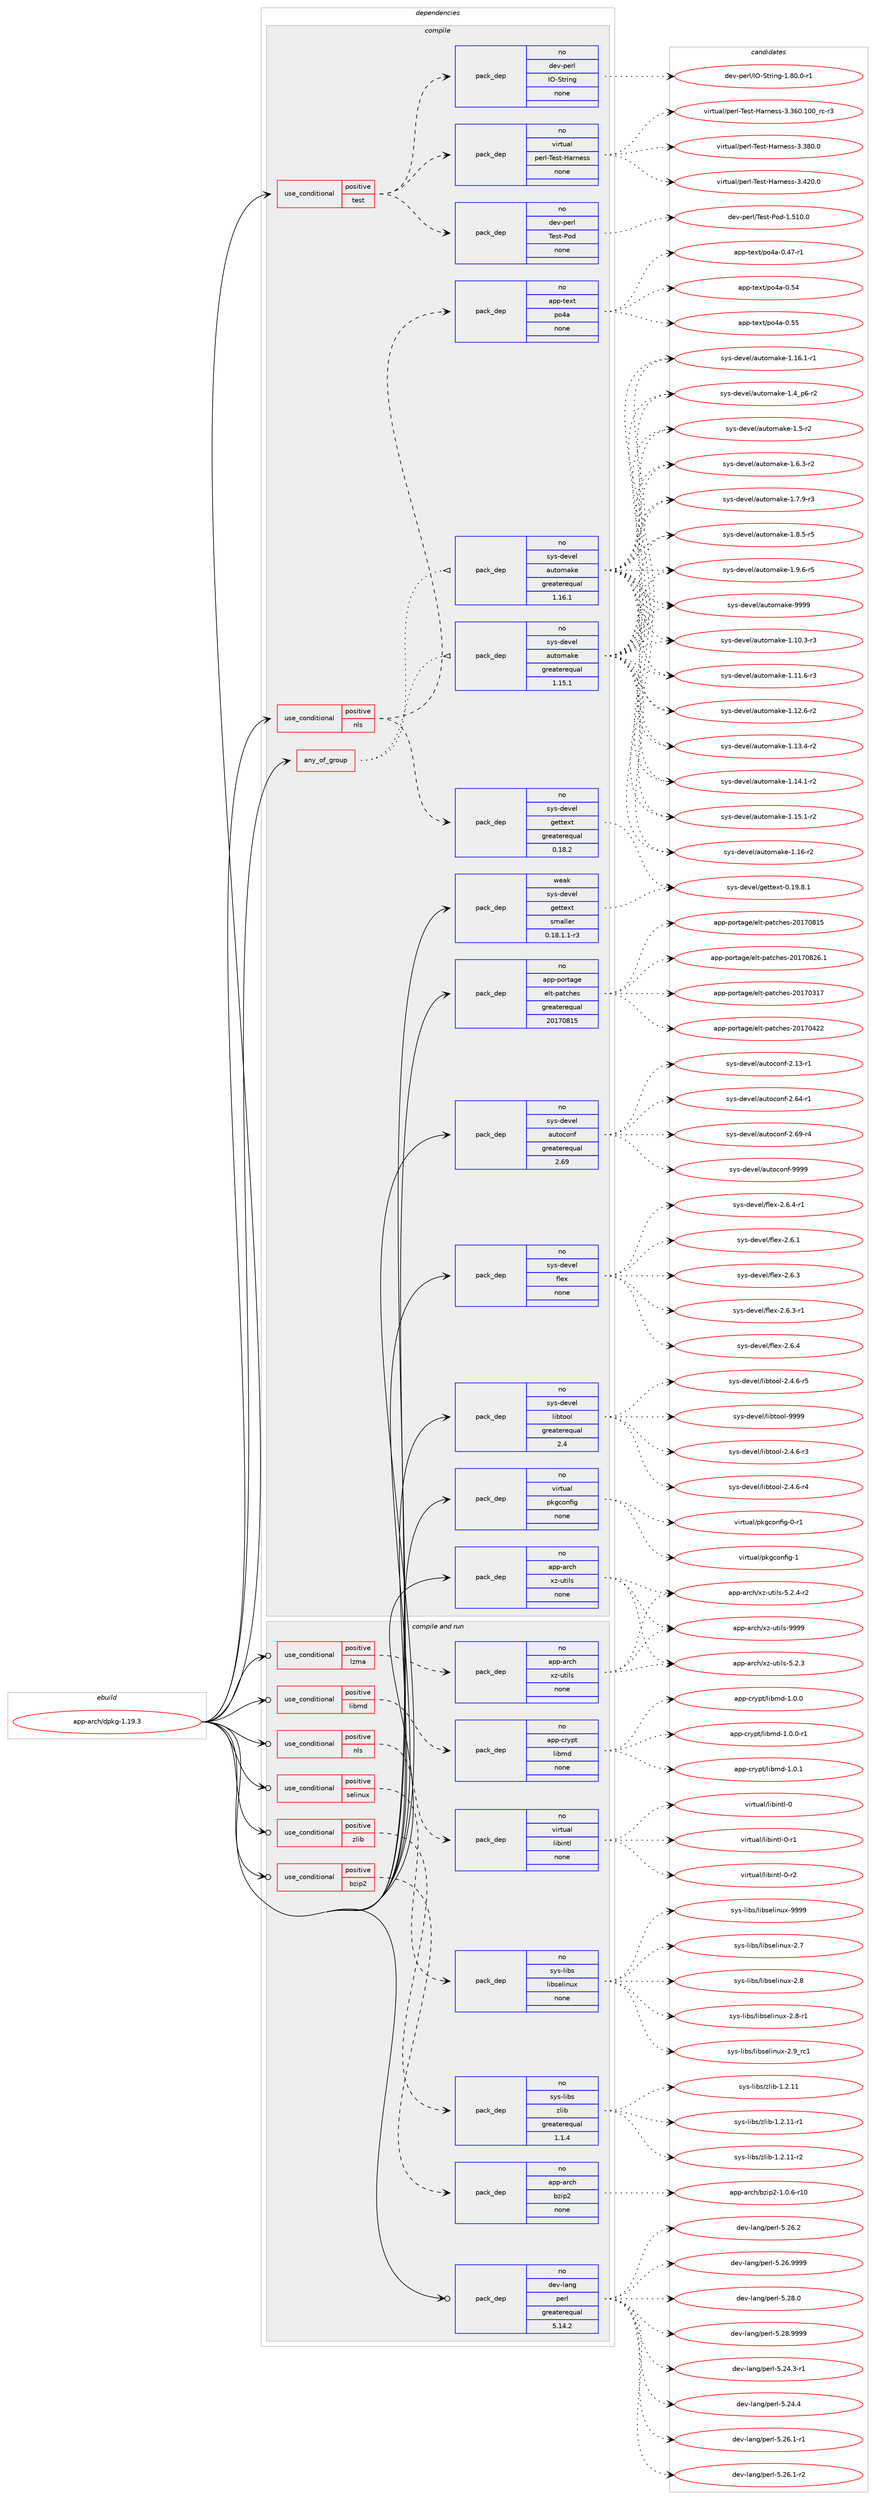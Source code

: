 digraph prolog {

# *************
# Graph options
# *************

newrank=true;
concentrate=true;
compound=true;
graph [rankdir=LR,fontname=Helvetica,fontsize=10,ranksep=1.5];#, ranksep=2.5, nodesep=0.2];
edge  [arrowhead=vee];
node  [fontname=Helvetica,fontsize=10];

# **********
# The ebuild
# **********

subgraph cluster_leftcol {
color=gray;
rank=same;
label=<<i>ebuild</i>>;
id [label="app-arch/dpkg-1.19.3", color=red, width=4, href="../app-arch/dpkg-1.19.3.svg"];
}

# ****************
# The dependencies
# ****************

subgraph cluster_midcol {
color=gray;
label=<<i>dependencies</i>>;
subgraph cluster_compile {
fillcolor="#eeeeee";
style=filled;
label=<<i>compile</i>>;
subgraph any19199 {
dependency1270993 [label=<<TABLE BORDER="0" CELLBORDER="1" CELLSPACING="0" CELLPADDING="4"><TR><TD CELLPADDING="10">any_of_group</TD></TR></TABLE>>, shape=none, color=red];subgraph pack904800 {
dependency1270994 [label=<<TABLE BORDER="0" CELLBORDER="1" CELLSPACING="0" CELLPADDING="4" WIDTH="220"><TR><TD ROWSPAN="6" CELLPADDING="30">pack_dep</TD></TR><TR><TD WIDTH="110">no</TD></TR><TR><TD>sys-devel</TD></TR><TR><TD>automake</TD></TR><TR><TD>greaterequal</TD></TR><TR><TD>1.16.1</TD></TR></TABLE>>, shape=none, color=blue];
}
dependency1270993:e -> dependency1270994:w [weight=20,style="dotted",arrowhead="oinv"];
subgraph pack904801 {
dependency1270995 [label=<<TABLE BORDER="0" CELLBORDER="1" CELLSPACING="0" CELLPADDING="4" WIDTH="220"><TR><TD ROWSPAN="6" CELLPADDING="30">pack_dep</TD></TR><TR><TD WIDTH="110">no</TD></TR><TR><TD>sys-devel</TD></TR><TR><TD>automake</TD></TR><TR><TD>greaterequal</TD></TR><TR><TD>1.15.1</TD></TR></TABLE>>, shape=none, color=blue];
}
dependency1270993:e -> dependency1270995:w [weight=20,style="dotted",arrowhead="oinv"];
}
id:e -> dependency1270993:w [weight=20,style="solid",arrowhead="vee"];
subgraph cond346473 {
dependency1270996 [label=<<TABLE BORDER="0" CELLBORDER="1" CELLSPACING="0" CELLPADDING="4"><TR><TD ROWSPAN="3" CELLPADDING="10">use_conditional</TD></TR><TR><TD>positive</TD></TR><TR><TD>nls</TD></TR></TABLE>>, shape=none, color=red];
subgraph pack904802 {
dependency1270997 [label=<<TABLE BORDER="0" CELLBORDER="1" CELLSPACING="0" CELLPADDING="4" WIDTH="220"><TR><TD ROWSPAN="6" CELLPADDING="30">pack_dep</TD></TR><TR><TD WIDTH="110">no</TD></TR><TR><TD>app-text</TD></TR><TR><TD>po4a</TD></TR><TR><TD>none</TD></TR><TR><TD></TD></TR></TABLE>>, shape=none, color=blue];
}
dependency1270996:e -> dependency1270997:w [weight=20,style="dashed",arrowhead="vee"];
subgraph pack904803 {
dependency1270998 [label=<<TABLE BORDER="0" CELLBORDER="1" CELLSPACING="0" CELLPADDING="4" WIDTH="220"><TR><TD ROWSPAN="6" CELLPADDING="30">pack_dep</TD></TR><TR><TD WIDTH="110">no</TD></TR><TR><TD>sys-devel</TD></TR><TR><TD>gettext</TD></TR><TR><TD>greaterequal</TD></TR><TR><TD>0.18.2</TD></TR></TABLE>>, shape=none, color=blue];
}
dependency1270996:e -> dependency1270998:w [weight=20,style="dashed",arrowhead="vee"];
}
id:e -> dependency1270996:w [weight=20,style="solid",arrowhead="vee"];
subgraph cond346474 {
dependency1270999 [label=<<TABLE BORDER="0" CELLBORDER="1" CELLSPACING="0" CELLPADDING="4"><TR><TD ROWSPAN="3" CELLPADDING="10">use_conditional</TD></TR><TR><TD>positive</TD></TR><TR><TD>test</TD></TR></TABLE>>, shape=none, color=red];
subgraph pack904804 {
dependency1271000 [label=<<TABLE BORDER="0" CELLBORDER="1" CELLSPACING="0" CELLPADDING="4" WIDTH="220"><TR><TD ROWSPAN="6" CELLPADDING="30">pack_dep</TD></TR><TR><TD WIDTH="110">no</TD></TR><TR><TD>dev-perl</TD></TR><TR><TD>IO-String</TD></TR><TR><TD>none</TD></TR><TR><TD></TD></TR></TABLE>>, shape=none, color=blue];
}
dependency1270999:e -> dependency1271000:w [weight=20,style="dashed",arrowhead="vee"];
subgraph pack904805 {
dependency1271001 [label=<<TABLE BORDER="0" CELLBORDER="1" CELLSPACING="0" CELLPADDING="4" WIDTH="220"><TR><TD ROWSPAN="6" CELLPADDING="30">pack_dep</TD></TR><TR><TD WIDTH="110">no</TD></TR><TR><TD>dev-perl</TD></TR><TR><TD>Test-Pod</TD></TR><TR><TD>none</TD></TR><TR><TD></TD></TR></TABLE>>, shape=none, color=blue];
}
dependency1270999:e -> dependency1271001:w [weight=20,style="dashed",arrowhead="vee"];
subgraph pack904806 {
dependency1271002 [label=<<TABLE BORDER="0" CELLBORDER="1" CELLSPACING="0" CELLPADDING="4" WIDTH="220"><TR><TD ROWSPAN="6" CELLPADDING="30">pack_dep</TD></TR><TR><TD WIDTH="110">no</TD></TR><TR><TD>virtual</TD></TR><TR><TD>perl-Test-Harness</TD></TR><TR><TD>none</TD></TR><TR><TD></TD></TR></TABLE>>, shape=none, color=blue];
}
dependency1270999:e -> dependency1271002:w [weight=20,style="dashed",arrowhead="vee"];
}
id:e -> dependency1270999:w [weight=20,style="solid",arrowhead="vee"];
subgraph pack904807 {
dependency1271003 [label=<<TABLE BORDER="0" CELLBORDER="1" CELLSPACING="0" CELLPADDING="4" WIDTH="220"><TR><TD ROWSPAN="6" CELLPADDING="30">pack_dep</TD></TR><TR><TD WIDTH="110">no</TD></TR><TR><TD>app-arch</TD></TR><TR><TD>xz-utils</TD></TR><TR><TD>none</TD></TR><TR><TD></TD></TR></TABLE>>, shape=none, color=blue];
}
id:e -> dependency1271003:w [weight=20,style="solid",arrowhead="vee"];
subgraph pack904808 {
dependency1271004 [label=<<TABLE BORDER="0" CELLBORDER="1" CELLSPACING="0" CELLPADDING="4" WIDTH="220"><TR><TD ROWSPAN="6" CELLPADDING="30">pack_dep</TD></TR><TR><TD WIDTH="110">no</TD></TR><TR><TD>app-portage</TD></TR><TR><TD>elt-patches</TD></TR><TR><TD>greaterequal</TD></TR><TR><TD>20170815</TD></TR></TABLE>>, shape=none, color=blue];
}
id:e -> dependency1271004:w [weight=20,style="solid",arrowhead="vee"];
subgraph pack904809 {
dependency1271005 [label=<<TABLE BORDER="0" CELLBORDER="1" CELLSPACING="0" CELLPADDING="4" WIDTH="220"><TR><TD ROWSPAN="6" CELLPADDING="30">pack_dep</TD></TR><TR><TD WIDTH="110">no</TD></TR><TR><TD>sys-devel</TD></TR><TR><TD>autoconf</TD></TR><TR><TD>greaterequal</TD></TR><TR><TD>2.69</TD></TR></TABLE>>, shape=none, color=blue];
}
id:e -> dependency1271005:w [weight=20,style="solid",arrowhead="vee"];
subgraph pack904810 {
dependency1271006 [label=<<TABLE BORDER="0" CELLBORDER="1" CELLSPACING="0" CELLPADDING="4" WIDTH="220"><TR><TD ROWSPAN="6" CELLPADDING="30">pack_dep</TD></TR><TR><TD WIDTH="110">no</TD></TR><TR><TD>sys-devel</TD></TR><TR><TD>flex</TD></TR><TR><TD>none</TD></TR><TR><TD></TD></TR></TABLE>>, shape=none, color=blue];
}
id:e -> dependency1271006:w [weight=20,style="solid",arrowhead="vee"];
subgraph pack904811 {
dependency1271007 [label=<<TABLE BORDER="0" CELLBORDER="1" CELLSPACING="0" CELLPADDING="4" WIDTH="220"><TR><TD ROWSPAN="6" CELLPADDING="30">pack_dep</TD></TR><TR><TD WIDTH="110">no</TD></TR><TR><TD>sys-devel</TD></TR><TR><TD>libtool</TD></TR><TR><TD>greaterequal</TD></TR><TR><TD>2.4</TD></TR></TABLE>>, shape=none, color=blue];
}
id:e -> dependency1271007:w [weight=20,style="solid",arrowhead="vee"];
subgraph pack904812 {
dependency1271008 [label=<<TABLE BORDER="0" CELLBORDER="1" CELLSPACING="0" CELLPADDING="4" WIDTH="220"><TR><TD ROWSPAN="6" CELLPADDING="30">pack_dep</TD></TR><TR><TD WIDTH="110">no</TD></TR><TR><TD>virtual</TD></TR><TR><TD>pkgconfig</TD></TR><TR><TD>none</TD></TR><TR><TD></TD></TR></TABLE>>, shape=none, color=blue];
}
id:e -> dependency1271008:w [weight=20,style="solid",arrowhead="vee"];
subgraph pack904813 {
dependency1271009 [label=<<TABLE BORDER="0" CELLBORDER="1" CELLSPACING="0" CELLPADDING="4" WIDTH="220"><TR><TD ROWSPAN="6" CELLPADDING="30">pack_dep</TD></TR><TR><TD WIDTH="110">weak</TD></TR><TR><TD>sys-devel</TD></TR><TR><TD>gettext</TD></TR><TR><TD>smaller</TD></TR><TR><TD>0.18.1.1-r3</TD></TR></TABLE>>, shape=none, color=blue];
}
id:e -> dependency1271009:w [weight=20,style="solid",arrowhead="vee"];
}
subgraph cluster_compileandrun {
fillcolor="#eeeeee";
style=filled;
label=<<i>compile and run</i>>;
subgraph cond346475 {
dependency1271010 [label=<<TABLE BORDER="0" CELLBORDER="1" CELLSPACING="0" CELLPADDING="4"><TR><TD ROWSPAN="3" CELLPADDING="10">use_conditional</TD></TR><TR><TD>positive</TD></TR><TR><TD>bzip2</TD></TR></TABLE>>, shape=none, color=red];
subgraph pack904814 {
dependency1271011 [label=<<TABLE BORDER="0" CELLBORDER="1" CELLSPACING="0" CELLPADDING="4" WIDTH="220"><TR><TD ROWSPAN="6" CELLPADDING="30">pack_dep</TD></TR><TR><TD WIDTH="110">no</TD></TR><TR><TD>app-arch</TD></TR><TR><TD>bzip2</TD></TR><TR><TD>none</TD></TR><TR><TD></TD></TR></TABLE>>, shape=none, color=blue];
}
dependency1271010:e -> dependency1271011:w [weight=20,style="dashed",arrowhead="vee"];
}
id:e -> dependency1271010:w [weight=20,style="solid",arrowhead="odotvee"];
subgraph cond346476 {
dependency1271012 [label=<<TABLE BORDER="0" CELLBORDER="1" CELLSPACING="0" CELLPADDING="4"><TR><TD ROWSPAN="3" CELLPADDING="10">use_conditional</TD></TR><TR><TD>positive</TD></TR><TR><TD>libmd</TD></TR></TABLE>>, shape=none, color=red];
subgraph pack904815 {
dependency1271013 [label=<<TABLE BORDER="0" CELLBORDER="1" CELLSPACING="0" CELLPADDING="4" WIDTH="220"><TR><TD ROWSPAN="6" CELLPADDING="30">pack_dep</TD></TR><TR><TD WIDTH="110">no</TD></TR><TR><TD>app-crypt</TD></TR><TR><TD>libmd</TD></TR><TR><TD>none</TD></TR><TR><TD></TD></TR></TABLE>>, shape=none, color=blue];
}
dependency1271012:e -> dependency1271013:w [weight=20,style="dashed",arrowhead="vee"];
}
id:e -> dependency1271012:w [weight=20,style="solid",arrowhead="odotvee"];
subgraph cond346477 {
dependency1271014 [label=<<TABLE BORDER="0" CELLBORDER="1" CELLSPACING="0" CELLPADDING="4"><TR><TD ROWSPAN="3" CELLPADDING="10">use_conditional</TD></TR><TR><TD>positive</TD></TR><TR><TD>lzma</TD></TR></TABLE>>, shape=none, color=red];
subgraph pack904816 {
dependency1271015 [label=<<TABLE BORDER="0" CELLBORDER="1" CELLSPACING="0" CELLPADDING="4" WIDTH="220"><TR><TD ROWSPAN="6" CELLPADDING="30">pack_dep</TD></TR><TR><TD WIDTH="110">no</TD></TR><TR><TD>app-arch</TD></TR><TR><TD>xz-utils</TD></TR><TR><TD>none</TD></TR><TR><TD></TD></TR></TABLE>>, shape=none, color=blue];
}
dependency1271014:e -> dependency1271015:w [weight=20,style="dashed",arrowhead="vee"];
}
id:e -> dependency1271014:w [weight=20,style="solid",arrowhead="odotvee"];
subgraph cond346478 {
dependency1271016 [label=<<TABLE BORDER="0" CELLBORDER="1" CELLSPACING="0" CELLPADDING="4"><TR><TD ROWSPAN="3" CELLPADDING="10">use_conditional</TD></TR><TR><TD>positive</TD></TR><TR><TD>nls</TD></TR></TABLE>>, shape=none, color=red];
subgraph pack904817 {
dependency1271017 [label=<<TABLE BORDER="0" CELLBORDER="1" CELLSPACING="0" CELLPADDING="4" WIDTH="220"><TR><TD ROWSPAN="6" CELLPADDING="30">pack_dep</TD></TR><TR><TD WIDTH="110">no</TD></TR><TR><TD>virtual</TD></TR><TR><TD>libintl</TD></TR><TR><TD>none</TD></TR><TR><TD></TD></TR></TABLE>>, shape=none, color=blue];
}
dependency1271016:e -> dependency1271017:w [weight=20,style="dashed",arrowhead="vee"];
}
id:e -> dependency1271016:w [weight=20,style="solid",arrowhead="odotvee"];
subgraph cond346479 {
dependency1271018 [label=<<TABLE BORDER="0" CELLBORDER="1" CELLSPACING="0" CELLPADDING="4"><TR><TD ROWSPAN="3" CELLPADDING="10">use_conditional</TD></TR><TR><TD>positive</TD></TR><TR><TD>selinux</TD></TR></TABLE>>, shape=none, color=red];
subgraph pack904818 {
dependency1271019 [label=<<TABLE BORDER="0" CELLBORDER="1" CELLSPACING="0" CELLPADDING="4" WIDTH="220"><TR><TD ROWSPAN="6" CELLPADDING="30">pack_dep</TD></TR><TR><TD WIDTH="110">no</TD></TR><TR><TD>sys-libs</TD></TR><TR><TD>libselinux</TD></TR><TR><TD>none</TD></TR><TR><TD></TD></TR></TABLE>>, shape=none, color=blue];
}
dependency1271018:e -> dependency1271019:w [weight=20,style="dashed",arrowhead="vee"];
}
id:e -> dependency1271018:w [weight=20,style="solid",arrowhead="odotvee"];
subgraph cond346480 {
dependency1271020 [label=<<TABLE BORDER="0" CELLBORDER="1" CELLSPACING="0" CELLPADDING="4"><TR><TD ROWSPAN="3" CELLPADDING="10">use_conditional</TD></TR><TR><TD>positive</TD></TR><TR><TD>zlib</TD></TR></TABLE>>, shape=none, color=red];
subgraph pack904819 {
dependency1271021 [label=<<TABLE BORDER="0" CELLBORDER="1" CELLSPACING="0" CELLPADDING="4" WIDTH="220"><TR><TD ROWSPAN="6" CELLPADDING="30">pack_dep</TD></TR><TR><TD WIDTH="110">no</TD></TR><TR><TD>sys-libs</TD></TR><TR><TD>zlib</TD></TR><TR><TD>greaterequal</TD></TR><TR><TD>1.1.4</TD></TR></TABLE>>, shape=none, color=blue];
}
dependency1271020:e -> dependency1271021:w [weight=20,style="dashed",arrowhead="vee"];
}
id:e -> dependency1271020:w [weight=20,style="solid",arrowhead="odotvee"];
subgraph pack904820 {
dependency1271022 [label=<<TABLE BORDER="0" CELLBORDER="1" CELLSPACING="0" CELLPADDING="4" WIDTH="220"><TR><TD ROWSPAN="6" CELLPADDING="30">pack_dep</TD></TR><TR><TD WIDTH="110">no</TD></TR><TR><TD>dev-lang</TD></TR><TR><TD>perl</TD></TR><TR><TD>greaterequal</TD></TR><TR><TD>5.14.2</TD></TR></TABLE>>, shape=none, color=blue];
}
id:e -> dependency1271022:w [weight=20,style="solid",arrowhead="odotvee"];
}
subgraph cluster_run {
fillcolor="#eeeeee";
style=filled;
label=<<i>run</i>>;
}
}

# **************
# The candidates
# **************

subgraph cluster_choices {
rank=same;
color=gray;
label=<<i>candidates</i>>;

subgraph choice904800 {
color=black;
nodesep=1;
choice11512111545100101118101108479711711611110997107101454946494846514511451 [label="sys-devel/automake-1.10.3-r3", color=red, width=4,href="../sys-devel/automake-1.10.3-r3.svg"];
choice11512111545100101118101108479711711611110997107101454946494946544511451 [label="sys-devel/automake-1.11.6-r3", color=red, width=4,href="../sys-devel/automake-1.11.6-r3.svg"];
choice11512111545100101118101108479711711611110997107101454946495046544511450 [label="sys-devel/automake-1.12.6-r2", color=red, width=4,href="../sys-devel/automake-1.12.6-r2.svg"];
choice11512111545100101118101108479711711611110997107101454946495146524511450 [label="sys-devel/automake-1.13.4-r2", color=red, width=4,href="../sys-devel/automake-1.13.4-r2.svg"];
choice11512111545100101118101108479711711611110997107101454946495246494511450 [label="sys-devel/automake-1.14.1-r2", color=red, width=4,href="../sys-devel/automake-1.14.1-r2.svg"];
choice11512111545100101118101108479711711611110997107101454946495346494511450 [label="sys-devel/automake-1.15.1-r2", color=red, width=4,href="../sys-devel/automake-1.15.1-r2.svg"];
choice1151211154510010111810110847971171161111099710710145494649544511450 [label="sys-devel/automake-1.16-r2", color=red, width=4,href="../sys-devel/automake-1.16-r2.svg"];
choice11512111545100101118101108479711711611110997107101454946495446494511449 [label="sys-devel/automake-1.16.1-r1", color=red, width=4,href="../sys-devel/automake-1.16.1-r1.svg"];
choice115121115451001011181011084797117116111109971071014549465295112544511450 [label="sys-devel/automake-1.4_p6-r2", color=red, width=4,href="../sys-devel/automake-1.4_p6-r2.svg"];
choice11512111545100101118101108479711711611110997107101454946534511450 [label="sys-devel/automake-1.5-r2", color=red, width=4,href="../sys-devel/automake-1.5-r2.svg"];
choice115121115451001011181011084797117116111109971071014549465446514511450 [label="sys-devel/automake-1.6.3-r2", color=red, width=4,href="../sys-devel/automake-1.6.3-r2.svg"];
choice115121115451001011181011084797117116111109971071014549465546574511451 [label="sys-devel/automake-1.7.9-r3", color=red, width=4,href="../sys-devel/automake-1.7.9-r3.svg"];
choice115121115451001011181011084797117116111109971071014549465646534511453 [label="sys-devel/automake-1.8.5-r5", color=red, width=4,href="../sys-devel/automake-1.8.5-r5.svg"];
choice115121115451001011181011084797117116111109971071014549465746544511453 [label="sys-devel/automake-1.9.6-r5", color=red, width=4,href="../sys-devel/automake-1.9.6-r5.svg"];
choice115121115451001011181011084797117116111109971071014557575757 [label="sys-devel/automake-9999", color=red, width=4,href="../sys-devel/automake-9999.svg"];
dependency1270994:e -> choice11512111545100101118101108479711711611110997107101454946494846514511451:w [style=dotted,weight="100"];
dependency1270994:e -> choice11512111545100101118101108479711711611110997107101454946494946544511451:w [style=dotted,weight="100"];
dependency1270994:e -> choice11512111545100101118101108479711711611110997107101454946495046544511450:w [style=dotted,weight="100"];
dependency1270994:e -> choice11512111545100101118101108479711711611110997107101454946495146524511450:w [style=dotted,weight="100"];
dependency1270994:e -> choice11512111545100101118101108479711711611110997107101454946495246494511450:w [style=dotted,weight="100"];
dependency1270994:e -> choice11512111545100101118101108479711711611110997107101454946495346494511450:w [style=dotted,weight="100"];
dependency1270994:e -> choice1151211154510010111810110847971171161111099710710145494649544511450:w [style=dotted,weight="100"];
dependency1270994:e -> choice11512111545100101118101108479711711611110997107101454946495446494511449:w [style=dotted,weight="100"];
dependency1270994:e -> choice115121115451001011181011084797117116111109971071014549465295112544511450:w [style=dotted,weight="100"];
dependency1270994:e -> choice11512111545100101118101108479711711611110997107101454946534511450:w [style=dotted,weight="100"];
dependency1270994:e -> choice115121115451001011181011084797117116111109971071014549465446514511450:w [style=dotted,weight="100"];
dependency1270994:e -> choice115121115451001011181011084797117116111109971071014549465546574511451:w [style=dotted,weight="100"];
dependency1270994:e -> choice115121115451001011181011084797117116111109971071014549465646534511453:w [style=dotted,weight="100"];
dependency1270994:e -> choice115121115451001011181011084797117116111109971071014549465746544511453:w [style=dotted,weight="100"];
dependency1270994:e -> choice115121115451001011181011084797117116111109971071014557575757:w [style=dotted,weight="100"];
}
subgraph choice904801 {
color=black;
nodesep=1;
choice11512111545100101118101108479711711611110997107101454946494846514511451 [label="sys-devel/automake-1.10.3-r3", color=red, width=4,href="../sys-devel/automake-1.10.3-r3.svg"];
choice11512111545100101118101108479711711611110997107101454946494946544511451 [label="sys-devel/automake-1.11.6-r3", color=red, width=4,href="../sys-devel/automake-1.11.6-r3.svg"];
choice11512111545100101118101108479711711611110997107101454946495046544511450 [label="sys-devel/automake-1.12.6-r2", color=red, width=4,href="../sys-devel/automake-1.12.6-r2.svg"];
choice11512111545100101118101108479711711611110997107101454946495146524511450 [label="sys-devel/automake-1.13.4-r2", color=red, width=4,href="../sys-devel/automake-1.13.4-r2.svg"];
choice11512111545100101118101108479711711611110997107101454946495246494511450 [label="sys-devel/automake-1.14.1-r2", color=red, width=4,href="../sys-devel/automake-1.14.1-r2.svg"];
choice11512111545100101118101108479711711611110997107101454946495346494511450 [label="sys-devel/automake-1.15.1-r2", color=red, width=4,href="../sys-devel/automake-1.15.1-r2.svg"];
choice1151211154510010111810110847971171161111099710710145494649544511450 [label="sys-devel/automake-1.16-r2", color=red, width=4,href="../sys-devel/automake-1.16-r2.svg"];
choice11512111545100101118101108479711711611110997107101454946495446494511449 [label="sys-devel/automake-1.16.1-r1", color=red, width=4,href="../sys-devel/automake-1.16.1-r1.svg"];
choice115121115451001011181011084797117116111109971071014549465295112544511450 [label="sys-devel/automake-1.4_p6-r2", color=red, width=4,href="../sys-devel/automake-1.4_p6-r2.svg"];
choice11512111545100101118101108479711711611110997107101454946534511450 [label="sys-devel/automake-1.5-r2", color=red, width=4,href="../sys-devel/automake-1.5-r2.svg"];
choice115121115451001011181011084797117116111109971071014549465446514511450 [label="sys-devel/automake-1.6.3-r2", color=red, width=4,href="../sys-devel/automake-1.6.3-r2.svg"];
choice115121115451001011181011084797117116111109971071014549465546574511451 [label="sys-devel/automake-1.7.9-r3", color=red, width=4,href="../sys-devel/automake-1.7.9-r3.svg"];
choice115121115451001011181011084797117116111109971071014549465646534511453 [label="sys-devel/automake-1.8.5-r5", color=red, width=4,href="../sys-devel/automake-1.8.5-r5.svg"];
choice115121115451001011181011084797117116111109971071014549465746544511453 [label="sys-devel/automake-1.9.6-r5", color=red, width=4,href="../sys-devel/automake-1.9.6-r5.svg"];
choice115121115451001011181011084797117116111109971071014557575757 [label="sys-devel/automake-9999", color=red, width=4,href="../sys-devel/automake-9999.svg"];
dependency1270995:e -> choice11512111545100101118101108479711711611110997107101454946494846514511451:w [style=dotted,weight="100"];
dependency1270995:e -> choice11512111545100101118101108479711711611110997107101454946494946544511451:w [style=dotted,weight="100"];
dependency1270995:e -> choice11512111545100101118101108479711711611110997107101454946495046544511450:w [style=dotted,weight="100"];
dependency1270995:e -> choice11512111545100101118101108479711711611110997107101454946495146524511450:w [style=dotted,weight="100"];
dependency1270995:e -> choice11512111545100101118101108479711711611110997107101454946495246494511450:w [style=dotted,weight="100"];
dependency1270995:e -> choice11512111545100101118101108479711711611110997107101454946495346494511450:w [style=dotted,weight="100"];
dependency1270995:e -> choice1151211154510010111810110847971171161111099710710145494649544511450:w [style=dotted,weight="100"];
dependency1270995:e -> choice11512111545100101118101108479711711611110997107101454946495446494511449:w [style=dotted,weight="100"];
dependency1270995:e -> choice115121115451001011181011084797117116111109971071014549465295112544511450:w [style=dotted,weight="100"];
dependency1270995:e -> choice11512111545100101118101108479711711611110997107101454946534511450:w [style=dotted,weight="100"];
dependency1270995:e -> choice115121115451001011181011084797117116111109971071014549465446514511450:w [style=dotted,weight="100"];
dependency1270995:e -> choice115121115451001011181011084797117116111109971071014549465546574511451:w [style=dotted,weight="100"];
dependency1270995:e -> choice115121115451001011181011084797117116111109971071014549465646534511453:w [style=dotted,weight="100"];
dependency1270995:e -> choice115121115451001011181011084797117116111109971071014549465746544511453:w [style=dotted,weight="100"];
dependency1270995:e -> choice115121115451001011181011084797117116111109971071014557575757:w [style=dotted,weight="100"];
}
subgraph choice904802 {
color=black;
nodesep=1;
choice971121124511610112011647112111529745484652554511449 [label="app-text/po4a-0.47-r1", color=red, width=4,href="../app-text/po4a-0.47-r1.svg"];
choice97112112451161011201164711211152974548465352 [label="app-text/po4a-0.54", color=red, width=4,href="../app-text/po4a-0.54.svg"];
choice97112112451161011201164711211152974548465353 [label="app-text/po4a-0.55", color=red, width=4,href="../app-text/po4a-0.55.svg"];
dependency1270997:e -> choice971121124511610112011647112111529745484652554511449:w [style=dotted,weight="100"];
dependency1270997:e -> choice97112112451161011201164711211152974548465352:w [style=dotted,weight="100"];
dependency1270997:e -> choice97112112451161011201164711211152974548465353:w [style=dotted,weight="100"];
}
subgraph choice904803 {
color=black;
nodesep=1;
choice1151211154510010111810110847103101116116101120116454846495746564649 [label="sys-devel/gettext-0.19.8.1", color=red, width=4,href="../sys-devel/gettext-0.19.8.1.svg"];
dependency1270998:e -> choice1151211154510010111810110847103101116116101120116454846495746564649:w [style=dotted,weight="100"];
}
subgraph choice904804 {
color=black;
nodesep=1;
choice100101118451121011141084773794583116114105110103454946564846484511449 [label="dev-perl/IO-String-1.80.0-r1", color=red, width=4,href="../dev-perl/IO-String-1.80.0-r1.svg"];
dependency1271000:e -> choice100101118451121011141084773794583116114105110103454946564846484511449:w [style=dotted,weight="100"];
}
subgraph choice904805 {
color=black;
nodesep=1;
choice10010111845112101114108478410111511645801111004549465349484648 [label="dev-perl/Test-Pod-1.510.0", color=red, width=4,href="../dev-perl/Test-Pod-1.510.0.svg"];
dependency1271001:e -> choice10010111845112101114108478410111511645801111004549465349484648:w [style=dotted,weight="100"];
}
subgraph choice904806 {
color=black;
nodesep=1;
choice118105114116117971084711210111410845841011151164572971141101011151154551465154484649484895114994511451 [label="virtual/perl-Test-Harness-3.360.100_rc-r3", color=red, width=4,href="../virtual/perl-Test-Harness-3.360.100_rc-r3.svg"];
choice118105114116117971084711210111410845841011151164572971141101011151154551465156484648 [label="virtual/perl-Test-Harness-3.380.0", color=red, width=4,href="../virtual/perl-Test-Harness-3.380.0.svg"];
choice118105114116117971084711210111410845841011151164572971141101011151154551465250484648 [label="virtual/perl-Test-Harness-3.420.0", color=red, width=4,href="../virtual/perl-Test-Harness-3.420.0.svg"];
dependency1271002:e -> choice118105114116117971084711210111410845841011151164572971141101011151154551465154484649484895114994511451:w [style=dotted,weight="100"];
dependency1271002:e -> choice118105114116117971084711210111410845841011151164572971141101011151154551465156484648:w [style=dotted,weight="100"];
dependency1271002:e -> choice118105114116117971084711210111410845841011151164572971141101011151154551465250484648:w [style=dotted,weight="100"];
}
subgraph choice904807 {
color=black;
nodesep=1;
choice971121124597114991044712012245117116105108115455346504651 [label="app-arch/xz-utils-5.2.3", color=red, width=4,href="../app-arch/xz-utils-5.2.3.svg"];
choice9711211245971149910447120122451171161051081154553465046524511450 [label="app-arch/xz-utils-5.2.4-r2", color=red, width=4,href="../app-arch/xz-utils-5.2.4-r2.svg"];
choice9711211245971149910447120122451171161051081154557575757 [label="app-arch/xz-utils-9999", color=red, width=4,href="../app-arch/xz-utils-9999.svg"];
dependency1271003:e -> choice971121124597114991044712012245117116105108115455346504651:w [style=dotted,weight="100"];
dependency1271003:e -> choice9711211245971149910447120122451171161051081154553465046524511450:w [style=dotted,weight="100"];
dependency1271003:e -> choice9711211245971149910447120122451171161051081154557575757:w [style=dotted,weight="100"];
}
subgraph choice904808 {
color=black;
nodesep=1;
choice97112112451121111141169710310147101108116451129711699104101115455048495548514955 [label="app-portage/elt-patches-20170317", color=red, width=4,href="../app-portage/elt-patches-20170317.svg"];
choice97112112451121111141169710310147101108116451129711699104101115455048495548525050 [label="app-portage/elt-patches-20170422", color=red, width=4,href="../app-portage/elt-patches-20170422.svg"];
choice97112112451121111141169710310147101108116451129711699104101115455048495548564953 [label="app-portage/elt-patches-20170815", color=red, width=4,href="../app-portage/elt-patches-20170815.svg"];
choice971121124511211111411697103101471011081164511297116991041011154550484955485650544649 [label="app-portage/elt-patches-20170826.1", color=red, width=4,href="../app-portage/elt-patches-20170826.1.svg"];
dependency1271004:e -> choice97112112451121111141169710310147101108116451129711699104101115455048495548514955:w [style=dotted,weight="100"];
dependency1271004:e -> choice97112112451121111141169710310147101108116451129711699104101115455048495548525050:w [style=dotted,weight="100"];
dependency1271004:e -> choice97112112451121111141169710310147101108116451129711699104101115455048495548564953:w [style=dotted,weight="100"];
dependency1271004:e -> choice971121124511211111411697103101471011081164511297116991041011154550484955485650544649:w [style=dotted,weight="100"];
}
subgraph choice904809 {
color=black;
nodesep=1;
choice1151211154510010111810110847971171161119911111010245504649514511449 [label="sys-devel/autoconf-2.13-r1", color=red, width=4,href="../sys-devel/autoconf-2.13-r1.svg"];
choice1151211154510010111810110847971171161119911111010245504654524511449 [label="sys-devel/autoconf-2.64-r1", color=red, width=4,href="../sys-devel/autoconf-2.64-r1.svg"];
choice1151211154510010111810110847971171161119911111010245504654574511452 [label="sys-devel/autoconf-2.69-r4", color=red, width=4,href="../sys-devel/autoconf-2.69-r4.svg"];
choice115121115451001011181011084797117116111991111101024557575757 [label="sys-devel/autoconf-9999", color=red, width=4,href="../sys-devel/autoconf-9999.svg"];
dependency1271005:e -> choice1151211154510010111810110847971171161119911111010245504649514511449:w [style=dotted,weight="100"];
dependency1271005:e -> choice1151211154510010111810110847971171161119911111010245504654524511449:w [style=dotted,weight="100"];
dependency1271005:e -> choice1151211154510010111810110847971171161119911111010245504654574511452:w [style=dotted,weight="100"];
dependency1271005:e -> choice115121115451001011181011084797117116111991111101024557575757:w [style=dotted,weight="100"];
}
subgraph choice904810 {
color=black;
nodesep=1;
choice1151211154510010111810110847102108101120455046544649 [label="sys-devel/flex-2.6.1", color=red, width=4,href="../sys-devel/flex-2.6.1.svg"];
choice1151211154510010111810110847102108101120455046544651 [label="sys-devel/flex-2.6.3", color=red, width=4,href="../sys-devel/flex-2.6.3.svg"];
choice11512111545100101118101108471021081011204550465446514511449 [label="sys-devel/flex-2.6.3-r1", color=red, width=4,href="../sys-devel/flex-2.6.3-r1.svg"];
choice1151211154510010111810110847102108101120455046544652 [label="sys-devel/flex-2.6.4", color=red, width=4,href="../sys-devel/flex-2.6.4.svg"];
choice11512111545100101118101108471021081011204550465446524511449 [label="sys-devel/flex-2.6.4-r1", color=red, width=4,href="../sys-devel/flex-2.6.4-r1.svg"];
dependency1271006:e -> choice1151211154510010111810110847102108101120455046544649:w [style=dotted,weight="100"];
dependency1271006:e -> choice1151211154510010111810110847102108101120455046544651:w [style=dotted,weight="100"];
dependency1271006:e -> choice11512111545100101118101108471021081011204550465446514511449:w [style=dotted,weight="100"];
dependency1271006:e -> choice1151211154510010111810110847102108101120455046544652:w [style=dotted,weight="100"];
dependency1271006:e -> choice11512111545100101118101108471021081011204550465446524511449:w [style=dotted,weight="100"];
}
subgraph choice904811 {
color=black;
nodesep=1;
choice1151211154510010111810110847108105981161111111084550465246544511451 [label="sys-devel/libtool-2.4.6-r3", color=red, width=4,href="../sys-devel/libtool-2.4.6-r3.svg"];
choice1151211154510010111810110847108105981161111111084550465246544511452 [label="sys-devel/libtool-2.4.6-r4", color=red, width=4,href="../sys-devel/libtool-2.4.6-r4.svg"];
choice1151211154510010111810110847108105981161111111084550465246544511453 [label="sys-devel/libtool-2.4.6-r5", color=red, width=4,href="../sys-devel/libtool-2.4.6-r5.svg"];
choice1151211154510010111810110847108105981161111111084557575757 [label="sys-devel/libtool-9999", color=red, width=4,href="../sys-devel/libtool-9999.svg"];
dependency1271007:e -> choice1151211154510010111810110847108105981161111111084550465246544511451:w [style=dotted,weight="100"];
dependency1271007:e -> choice1151211154510010111810110847108105981161111111084550465246544511452:w [style=dotted,weight="100"];
dependency1271007:e -> choice1151211154510010111810110847108105981161111111084550465246544511453:w [style=dotted,weight="100"];
dependency1271007:e -> choice1151211154510010111810110847108105981161111111084557575757:w [style=dotted,weight="100"];
}
subgraph choice904812 {
color=black;
nodesep=1;
choice11810511411611797108471121071039911111010210510345484511449 [label="virtual/pkgconfig-0-r1", color=red, width=4,href="../virtual/pkgconfig-0-r1.svg"];
choice1181051141161179710847112107103991111101021051034549 [label="virtual/pkgconfig-1", color=red, width=4,href="../virtual/pkgconfig-1.svg"];
dependency1271008:e -> choice11810511411611797108471121071039911111010210510345484511449:w [style=dotted,weight="100"];
dependency1271008:e -> choice1181051141161179710847112107103991111101021051034549:w [style=dotted,weight="100"];
}
subgraph choice904813 {
color=black;
nodesep=1;
choice1151211154510010111810110847103101116116101120116454846495746564649 [label="sys-devel/gettext-0.19.8.1", color=red, width=4,href="../sys-devel/gettext-0.19.8.1.svg"];
dependency1271009:e -> choice1151211154510010111810110847103101116116101120116454846495746564649:w [style=dotted,weight="100"];
}
subgraph choice904814 {
color=black;
nodesep=1;
choice97112112459711499104479812210511250454946484654451144948 [label="app-arch/bzip2-1.0.6-r10", color=red, width=4,href="../app-arch/bzip2-1.0.6-r10.svg"];
dependency1271011:e -> choice97112112459711499104479812210511250454946484654451144948:w [style=dotted,weight="100"];
}
subgraph choice904815 {
color=black;
nodesep=1;
choice9711211245991141211121164710810598109100454946484648 [label="app-crypt/libmd-1.0.0", color=red, width=4,href="../app-crypt/libmd-1.0.0.svg"];
choice97112112459911412111211647108105981091004549464846484511449 [label="app-crypt/libmd-1.0.0-r1", color=red, width=4,href="../app-crypt/libmd-1.0.0-r1.svg"];
choice9711211245991141211121164710810598109100454946484649 [label="app-crypt/libmd-1.0.1", color=red, width=4,href="../app-crypt/libmd-1.0.1.svg"];
dependency1271013:e -> choice9711211245991141211121164710810598109100454946484648:w [style=dotted,weight="100"];
dependency1271013:e -> choice97112112459911412111211647108105981091004549464846484511449:w [style=dotted,weight="100"];
dependency1271013:e -> choice9711211245991141211121164710810598109100454946484649:w [style=dotted,weight="100"];
}
subgraph choice904816 {
color=black;
nodesep=1;
choice971121124597114991044712012245117116105108115455346504651 [label="app-arch/xz-utils-5.2.3", color=red, width=4,href="../app-arch/xz-utils-5.2.3.svg"];
choice9711211245971149910447120122451171161051081154553465046524511450 [label="app-arch/xz-utils-5.2.4-r2", color=red, width=4,href="../app-arch/xz-utils-5.2.4-r2.svg"];
choice9711211245971149910447120122451171161051081154557575757 [label="app-arch/xz-utils-9999", color=red, width=4,href="../app-arch/xz-utils-9999.svg"];
dependency1271015:e -> choice971121124597114991044712012245117116105108115455346504651:w [style=dotted,weight="100"];
dependency1271015:e -> choice9711211245971149910447120122451171161051081154553465046524511450:w [style=dotted,weight="100"];
dependency1271015:e -> choice9711211245971149910447120122451171161051081154557575757:w [style=dotted,weight="100"];
}
subgraph choice904817 {
color=black;
nodesep=1;
choice1181051141161179710847108105981051101161084548 [label="virtual/libintl-0", color=red, width=4,href="../virtual/libintl-0.svg"];
choice11810511411611797108471081059810511011610845484511449 [label="virtual/libintl-0-r1", color=red, width=4,href="../virtual/libintl-0-r1.svg"];
choice11810511411611797108471081059810511011610845484511450 [label="virtual/libintl-0-r2", color=red, width=4,href="../virtual/libintl-0-r2.svg"];
dependency1271017:e -> choice1181051141161179710847108105981051101161084548:w [style=dotted,weight="100"];
dependency1271017:e -> choice11810511411611797108471081059810511011610845484511449:w [style=dotted,weight="100"];
dependency1271017:e -> choice11810511411611797108471081059810511011610845484511450:w [style=dotted,weight="100"];
}
subgraph choice904818 {
color=black;
nodesep=1;
choice1151211154510810598115471081059811510110810511011712045504655 [label="sys-libs/libselinux-2.7", color=red, width=4,href="../sys-libs/libselinux-2.7.svg"];
choice1151211154510810598115471081059811510110810511011712045504656 [label="sys-libs/libselinux-2.8", color=red, width=4,href="../sys-libs/libselinux-2.8.svg"];
choice11512111545108105981154710810598115101108105110117120455046564511449 [label="sys-libs/libselinux-2.8-r1", color=red, width=4,href="../sys-libs/libselinux-2.8-r1.svg"];
choice1151211154510810598115471081059811510110810511011712045504657951149949 [label="sys-libs/libselinux-2.9_rc1", color=red, width=4,href="../sys-libs/libselinux-2.9_rc1.svg"];
choice115121115451081059811547108105981151011081051101171204557575757 [label="sys-libs/libselinux-9999", color=red, width=4,href="../sys-libs/libselinux-9999.svg"];
dependency1271019:e -> choice1151211154510810598115471081059811510110810511011712045504655:w [style=dotted,weight="100"];
dependency1271019:e -> choice1151211154510810598115471081059811510110810511011712045504656:w [style=dotted,weight="100"];
dependency1271019:e -> choice11512111545108105981154710810598115101108105110117120455046564511449:w [style=dotted,weight="100"];
dependency1271019:e -> choice1151211154510810598115471081059811510110810511011712045504657951149949:w [style=dotted,weight="100"];
dependency1271019:e -> choice115121115451081059811547108105981151011081051101171204557575757:w [style=dotted,weight="100"];
}
subgraph choice904819 {
color=black;
nodesep=1;
choice1151211154510810598115471221081059845494650464949 [label="sys-libs/zlib-1.2.11", color=red, width=4,href="../sys-libs/zlib-1.2.11.svg"];
choice11512111545108105981154712210810598454946504649494511449 [label="sys-libs/zlib-1.2.11-r1", color=red, width=4,href="../sys-libs/zlib-1.2.11-r1.svg"];
choice11512111545108105981154712210810598454946504649494511450 [label="sys-libs/zlib-1.2.11-r2", color=red, width=4,href="../sys-libs/zlib-1.2.11-r2.svg"];
dependency1271021:e -> choice1151211154510810598115471221081059845494650464949:w [style=dotted,weight="100"];
dependency1271021:e -> choice11512111545108105981154712210810598454946504649494511449:w [style=dotted,weight="100"];
dependency1271021:e -> choice11512111545108105981154712210810598454946504649494511450:w [style=dotted,weight="100"];
}
subgraph choice904820 {
color=black;
nodesep=1;
choice100101118451089711010347112101114108455346505246514511449 [label="dev-lang/perl-5.24.3-r1", color=red, width=4,href="../dev-lang/perl-5.24.3-r1.svg"];
choice10010111845108971101034711210111410845534650524652 [label="dev-lang/perl-5.24.4", color=red, width=4,href="../dev-lang/perl-5.24.4.svg"];
choice100101118451089711010347112101114108455346505446494511449 [label="dev-lang/perl-5.26.1-r1", color=red, width=4,href="../dev-lang/perl-5.26.1-r1.svg"];
choice100101118451089711010347112101114108455346505446494511450 [label="dev-lang/perl-5.26.1-r2", color=red, width=4,href="../dev-lang/perl-5.26.1-r2.svg"];
choice10010111845108971101034711210111410845534650544650 [label="dev-lang/perl-5.26.2", color=red, width=4,href="../dev-lang/perl-5.26.2.svg"];
choice10010111845108971101034711210111410845534650544657575757 [label="dev-lang/perl-5.26.9999", color=red, width=4,href="../dev-lang/perl-5.26.9999.svg"];
choice10010111845108971101034711210111410845534650564648 [label="dev-lang/perl-5.28.0", color=red, width=4,href="../dev-lang/perl-5.28.0.svg"];
choice10010111845108971101034711210111410845534650564657575757 [label="dev-lang/perl-5.28.9999", color=red, width=4,href="../dev-lang/perl-5.28.9999.svg"];
dependency1271022:e -> choice100101118451089711010347112101114108455346505246514511449:w [style=dotted,weight="100"];
dependency1271022:e -> choice10010111845108971101034711210111410845534650524652:w [style=dotted,weight="100"];
dependency1271022:e -> choice100101118451089711010347112101114108455346505446494511449:w [style=dotted,weight="100"];
dependency1271022:e -> choice100101118451089711010347112101114108455346505446494511450:w [style=dotted,weight="100"];
dependency1271022:e -> choice10010111845108971101034711210111410845534650544650:w [style=dotted,weight="100"];
dependency1271022:e -> choice10010111845108971101034711210111410845534650544657575757:w [style=dotted,weight="100"];
dependency1271022:e -> choice10010111845108971101034711210111410845534650564648:w [style=dotted,weight="100"];
dependency1271022:e -> choice10010111845108971101034711210111410845534650564657575757:w [style=dotted,weight="100"];
}
}

}
